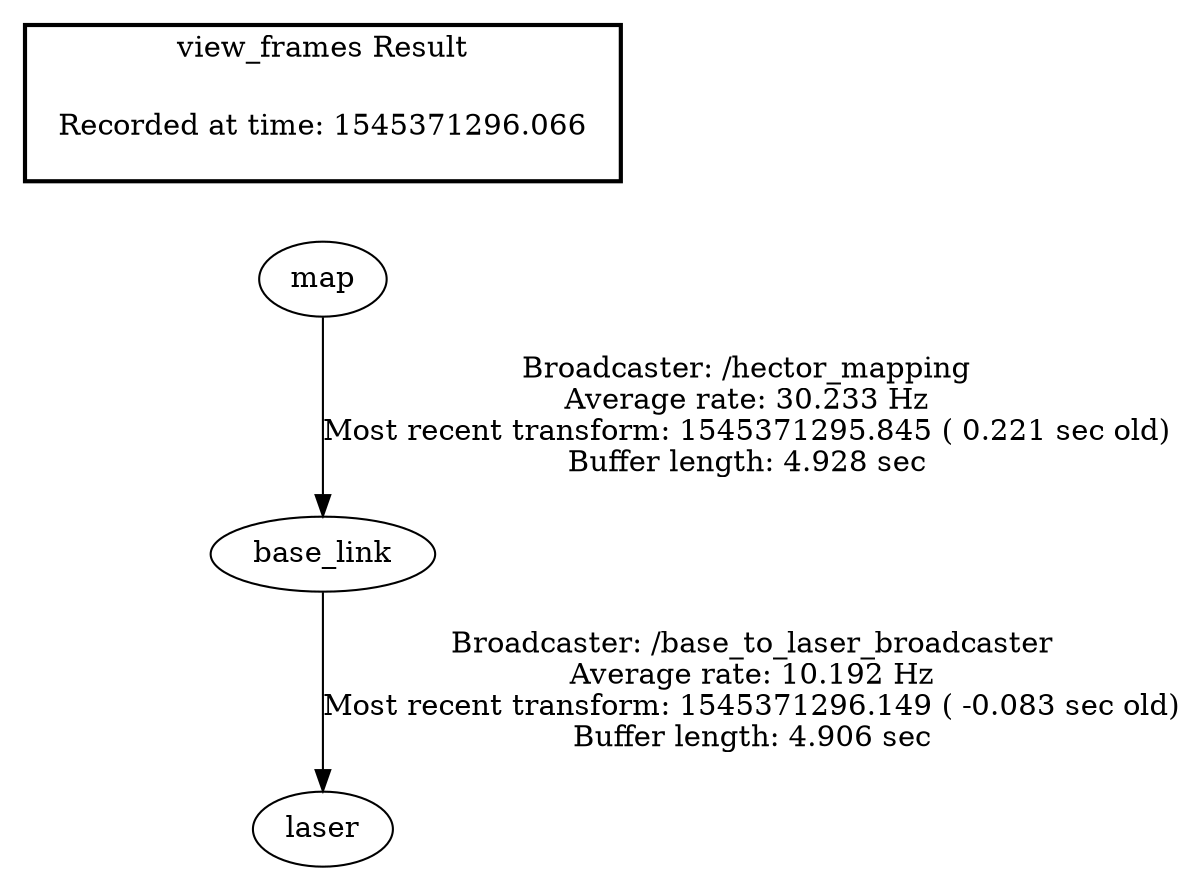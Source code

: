 digraph G {
"map" -> "base_link"[label="Broadcaster: /hector_mapping\nAverage rate: 30.233 Hz\nMost recent transform: 1545371295.845 ( 0.221 sec old)\nBuffer length: 4.928 sec\n"];
"base_link" -> "laser"[label="Broadcaster: /base_to_laser_broadcaster\nAverage rate: 10.192 Hz\nMost recent transform: 1545371296.149 ( -0.083 sec old)\nBuffer length: 4.906 sec\n"];
edge [style=invis];
 subgraph cluster_legend { style=bold; color=black; label ="view_frames Result";
"Recorded at time: 1545371296.066"[ shape=plaintext ] ;
 }->"map";
}